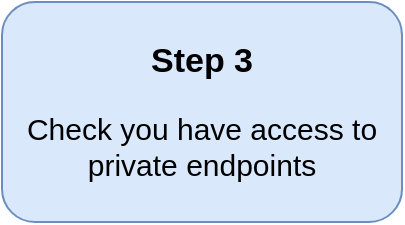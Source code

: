 <mxfile version="20.2.3" type="device"><diagram id="30TV_Ud0RqdOiskKdfKd" name="Page-1"><mxGraphModel dx="797" dy="703" grid="1" gridSize="10" guides="1" tooltips="1" connect="1" arrows="1" fold="1" page="1" pageScale="1" pageWidth="850" pageHeight="1100" math="0" shadow="0"><root><mxCell id="0"/><mxCell id="1" parent="0"/><mxCell id="u7p3tHKsR6C7oOHg17Er-1" value="&lt;b style=&quot;font-size: 17px;&quot;&gt;Step 3&lt;br&gt;&lt;/b&gt;&lt;br&gt;&lt;font style=&quot;font-size: 15px;&quot;&gt;Check you have access to private endpoints&lt;/font&gt;" style="rounded=1;whiteSpace=wrap;html=1;fillColor=#dae8fc;strokeColor=#6c8ebf;" parent="1" vertex="1"><mxGeometry x="360" y="360" width="200" height="110" as="geometry"/></mxCell></root></mxGraphModel></diagram></mxfile>